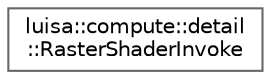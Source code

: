 digraph "类继承关系图"
{
 // LATEX_PDF_SIZE
  bgcolor="transparent";
  edge [fontname=Helvetica,fontsize=10,labelfontname=Helvetica,labelfontsize=10];
  node [fontname=Helvetica,fontsize=10,shape=box,height=0.2,width=0.4];
  rankdir="LR";
  Node0 [id="Node000000",label="luisa::compute::detail\l::RasterShaderInvoke",height=0.2,width=0.4,color="grey40", fillcolor="white", style="filled",URL="$classluisa_1_1compute_1_1detail_1_1_raster_shader_invoke.html",tooltip=" "];
}
